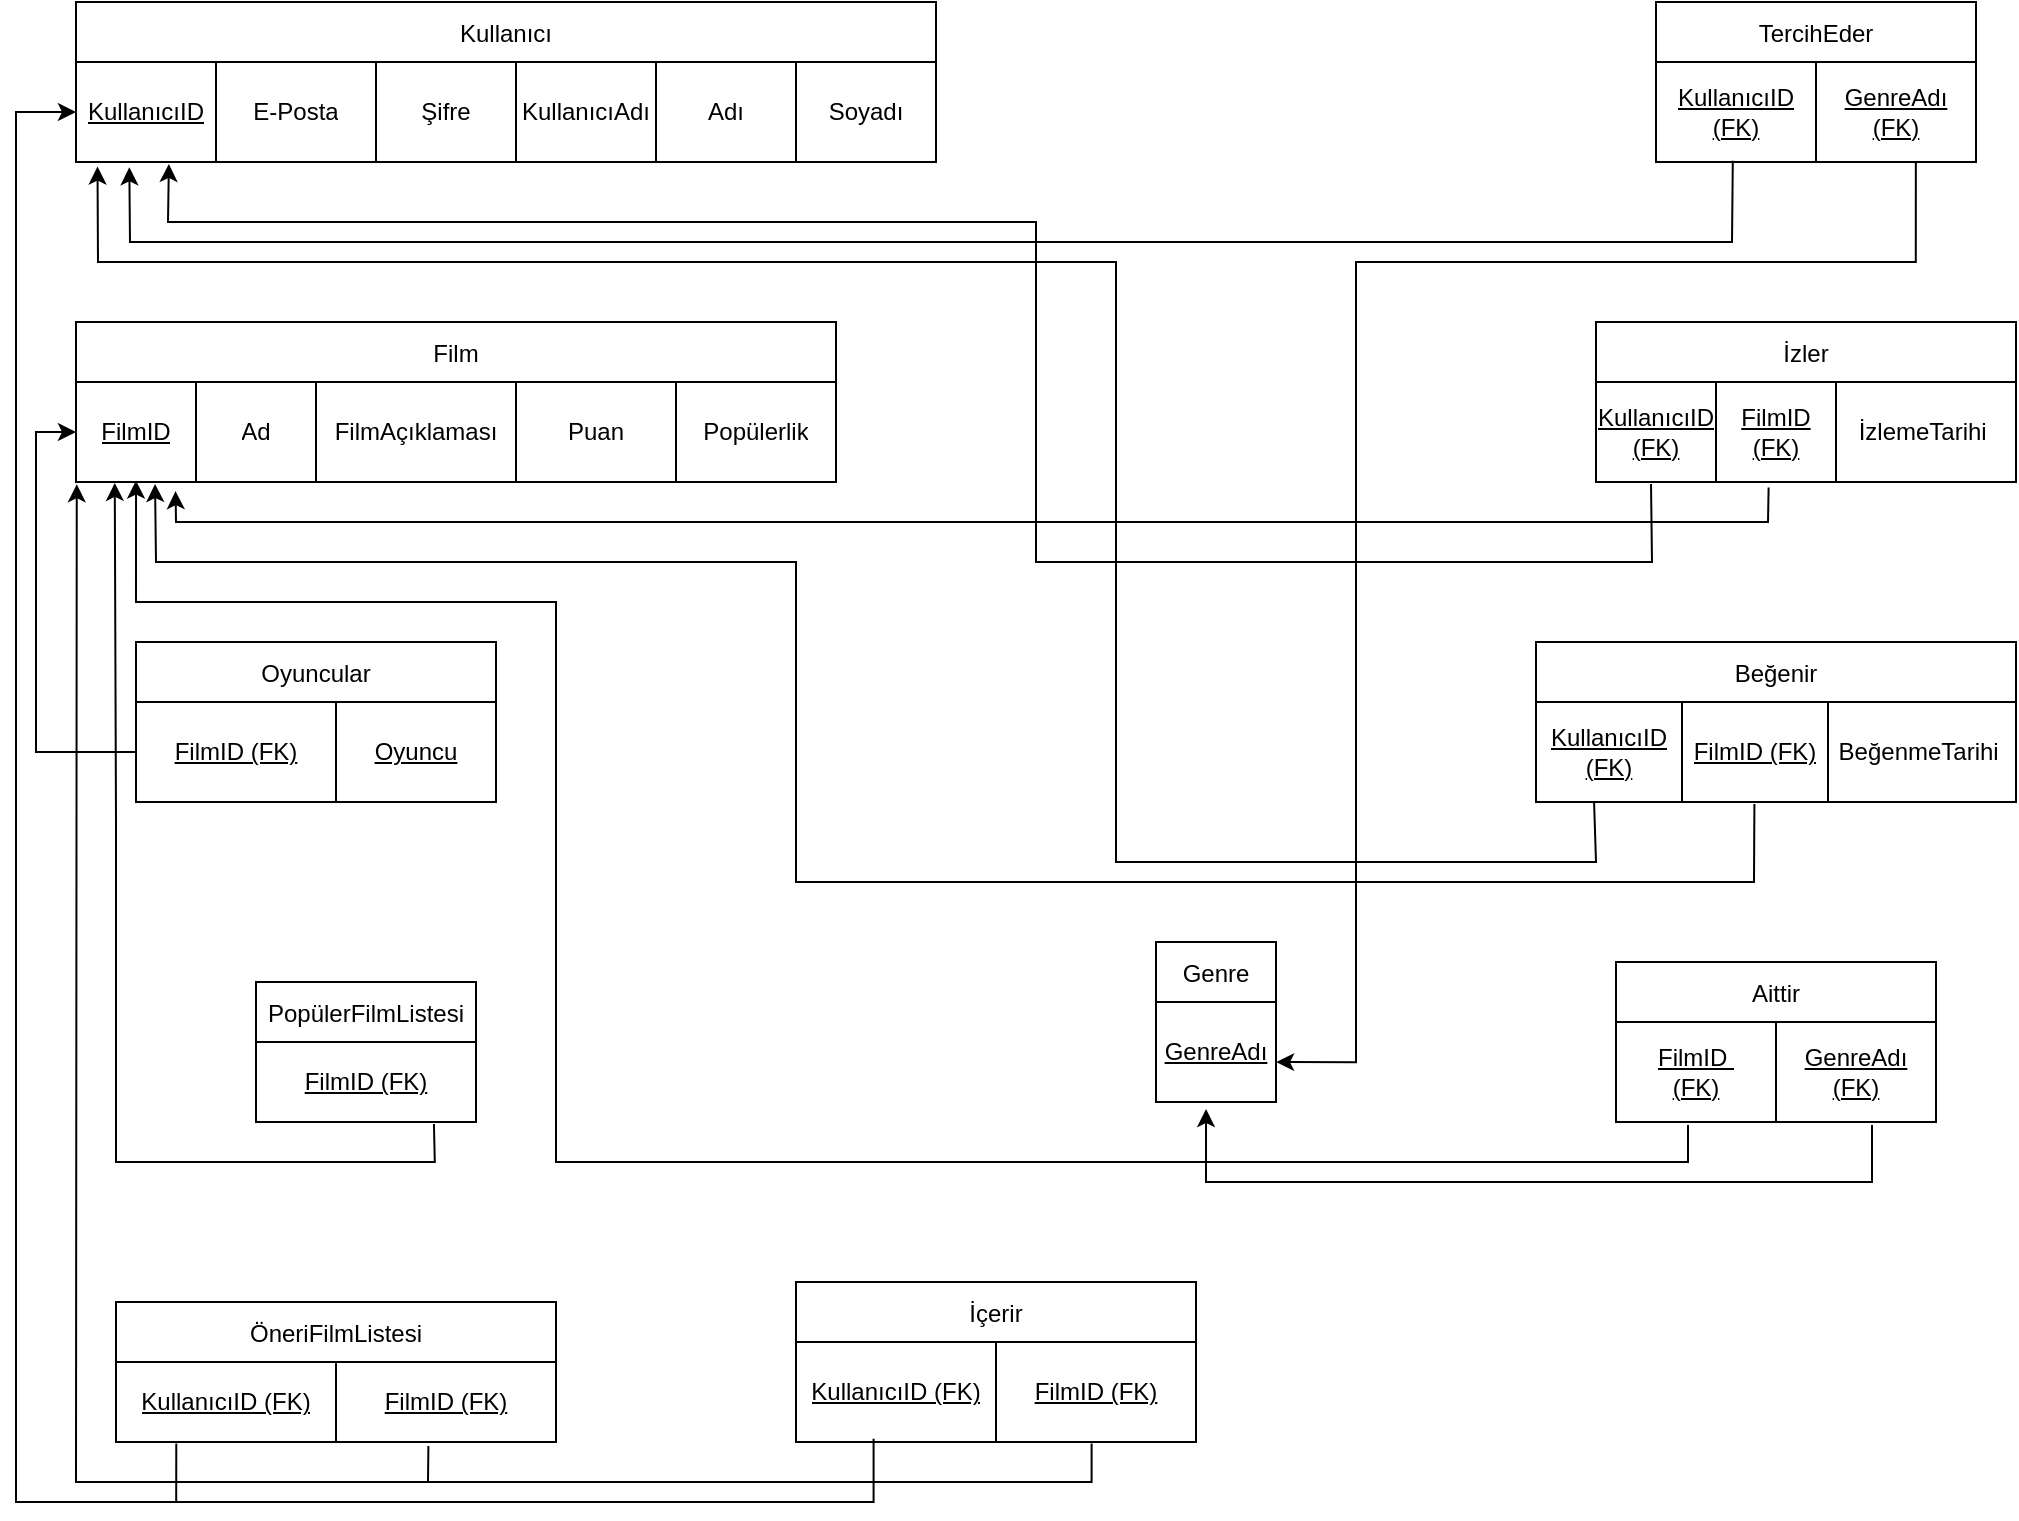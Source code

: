 <mxfile version="24.6.4" type="device">
  <diagram name="Sayfa -1" id="z6ZB0iyA-3QIc9mKRvGv">
    <mxGraphModel dx="1500" dy="806" grid="1" gridSize="10" guides="0" tooltips="1" connect="1" arrows="0" fold="1" page="1" pageScale="1" pageWidth="827" pageHeight="1169" math="0" shadow="0">
      <root>
        <mxCell id="0" />
        <mxCell id="1" parent="0" />
        <mxCell id="UILlpLeWlF1B1nE7Op1k-28" value="Kullanıcı" style="shape=table;startSize=30;container=1;collapsible=0;childLayout=tableLayout;" parent="1" vertex="1">
          <mxGeometry x="40" y="80" width="430" height="80" as="geometry" />
        </mxCell>
        <mxCell id="UILlpLeWlF1B1nE7Op1k-29" value="" style="shape=tableRow;horizontal=0;startSize=0;swimlaneHead=0;swimlaneBody=0;strokeColor=inherit;top=0;left=0;bottom=0;right=0;collapsible=0;dropTarget=0;fillColor=none;points=[[0,0.5],[1,0.5]];portConstraint=eastwest;" parent="UILlpLeWlF1B1nE7Op1k-28" vertex="1">
          <mxGeometry y="30" width="430" height="50" as="geometry" />
        </mxCell>
        <mxCell id="UILlpLeWlF1B1nE7Op1k-30" value="&lt;u&gt;KullanıcıID&lt;/u&gt;" style="shape=partialRectangle;html=1;whiteSpace=wrap;connectable=0;strokeColor=inherit;overflow=hidden;fillColor=none;top=0;left=0;bottom=0;right=0;pointerEvents=1;" parent="UILlpLeWlF1B1nE7Op1k-29" vertex="1">
          <mxGeometry width="70" height="50" as="geometry">
            <mxRectangle width="70" height="50" as="alternateBounds" />
          </mxGeometry>
        </mxCell>
        <mxCell id="UILlpLeWlF1B1nE7Op1k-31" value="E-Posta" style="shape=partialRectangle;html=1;whiteSpace=wrap;connectable=0;strokeColor=inherit;overflow=hidden;fillColor=none;top=0;left=0;bottom=0;right=0;pointerEvents=1;" parent="UILlpLeWlF1B1nE7Op1k-29" vertex="1">
          <mxGeometry x="70" width="80" height="50" as="geometry">
            <mxRectangle width="80" height="50" as="alternateBounds" />
          </mxGeometry>
        </mxCell>
        <mxCell id="UILlpLeWlF1B1nE7Op1k-32" value="Şifre" style="shape=partialRectangle;html=1;whiteSpace=wrap;connectable=0;strokeColor=inherit;overflow=hidden;fillColor=none;top=0;left=0;bottom=0;right=0;pointerEvents=1;" parent="UILlpLeWlF1B1nE7Op1k-29" vertex="1">
          <mxGeometry x="150" width="70" height="50" as="geometry">
            <mxRectangle width="70" height="50" as="alternateBounds" />
          </mxGeometry>
        </mxCell>
        <mxCell id="UILlpLeWlF1B1nE7Op1k-236" value="KullanıcıAdı" style="shape=partialRectangle;html=1;whiteSpace=wrap;connectable=0;strokeColor=inherit;overflow=hidden;fillColor=none;top=0;left=0;bottom=0;right=0;pointerEvents=1;" parent="UILlpLeWlF1B1nE7Op1k-29" vertex="1">
          <mxGeometry x="220" width="70" height="50" as="geometry">
            <mxRectangle width="70" height="50" as="alternateBounds" />
          </mxGeometry>
        </mxCell>
        <mxCell id="UILlpLeWlF1B1nE7Op1k-237" value="Adı" style="shape=partialRectangle;html=1;whiteSpace=wrap;connectable=0;strokeColor=inherit;overflow=hidden;fillColor=none;top=0;left=0;bottom=0;right=0;pointerEvents=1;" parent="UILlpLeWlF1B1nE7Op1k-29" vertex="1">
          <mxGeometry x="290" width="70" height="50" as="geometry">
            <mxRectangle width="70" height="50" as="alternateBounds" />
          </mxGeometry>
        </mxCell>
        <mxCell id="UILlpLeWlF1B1nE7Op1k-238" value="Soyadı" style="shape=partialRectangle;html=1;whiteSpace=wrap;connectable=0;strokeColor=inherit;overflow=hidden;fillColor=none;top=0;left=0;bottom=0;right=0;pointerEvents=1;" parent="UILlpLeWlF1B1nE7Op1k-29" vertex="1">
          <mxGeometry x="360" width="70" height="50" as="geometry">
            <mxRectangle width="70" height="50" as="alternateBounds" />
          </mxGeometry>
        </mxCell>
        <mxCell id="UILlpLeWlF1B1nE7Op1k-41" value="Film" style="shape=table;startSize=30;container=1;collapsible=0;childLayout=tableLayout;points=[[0,0,0,0,0],[0,0.25,0,0,0],[0,0.5,0,0,0],[0,0.75,0,0,0],[0,1,0,0,0],[0.13,1,0,0,0],[0.25,0,0,0,0],[0.25,1,0,0,0],[0.5,0,0,0,0],[0.5,1,0,0,0],[0.75,0,0,0,0],[0.75,1,0,0,0],[1,0,0,0,0],[1,0.25,0,0,0],[1,0.5,0,0,0],[1,0.75,0,0,0],[1,1,0,0,0]];" parent="1" vertex="1">
          <mxGeometry x="40" y="240" width="380" height="80" as="geometry" />
        </mxCell>
        <mxCell id="UILlpLeWlF1B1nE7Op1k-42" value="" style="shape=tableRow;horizontal=0;startSize=0;swimlaneHead=0;swimlaneBody=0;strokeColor=inherit;top=0;left=0;bottom=0;right=0;collapsible=0;dropTarget=0;fillColor=none;points=[[0,0.5],[1,0.5]];portConstraint=eastwest;" parent="UILlpLeWlF1B1nE7Op1k-41" vertex="1">
          <mxGeometry y="30" width="380" height="50" as="geometry" />
        </mxCell>
        <mxCell id="UILlpLeWlF1B1nE7Op1k-43" value="&lt;u&gt;FilmID&lt;/u&gt;" style="shape=partialRectangle;html=1;whiteSpace=wrap;connectable=0;strokeColor=inherit;overflow=hidden;fillColor=none;top=0;left=0;bottom=0;right=0;pointerEvents=1;" parent="UILlpLeWlF1B1nE7Op1k-42" vertex="1">
          <mxGeometry width="60" height="50" as="geometry">
            <mxRectangle width="60" height="50" as="alternateBounds" />
          </mxGeometry>
        </mxCell>
        <mxCell id="UILlpLeWlF1B1nE7Op1k-44" value="Ad" style="shape=partialRectangle;html=1;whiteSpace=wrap;connectable=0;strokeColor=inherit;overflow=hidden;fillColor=none;top=0;left=0;bottom=0;right=0;pointerEvents=1;" parent="UILlpLeWlF1B1nE7Op1k-42" vertex="1">
          <mxGeometry x="60" width="60" height="50" as="geometry">
            <mxRectangle width="60" height="50" as="alternateBounds" />
          </mxGeometry>
        </mxCell>
        <mxCell id="UILlpLeWlF1B1nE7Op1k-45" value="FilmAçıklaması" style="shape=partialRectangle;html=1;whiteSpace=wrap;connectable=0;strokeColor=inherit;overflow=hidden;fillColor=none;top=0;left=0;bottom=0;right=0;pointerEvents=1;" parent="UILlpLeWlF1B1nE7Op1k-42" vertex="1">
          <mxGeometry x="120" width="100" height="50" as="geometry">
            <mxRectangle width="100" height="50" as="alternateBounds" />
          </mxGeometry>
        </mxCell>
        <mxCell id="UILlpLeWlF1B1nE7Op1k-46" value="Puan" style="shape=partialRectangle;html=1;whiteSpace=wrap;connectable=0;strokeColor=inherit;overflow=hidden;fillColor=none;top=0;left=0;bottom=0;right=0;pointerEvents=1;" parent="UILlpLeWlF1B1nE7Op1k-42" vertex="1">
          <mxGeometry x="220" width="80" height="50" as="geometry">
            <mxRectangle width="80" height="50" as="alternateBounds" />
          </mxGeometry>
        </mxCell>
        <mxCell id="UILlpLeWlF1B1nE7Op1k-47" value="Popülerlik" style="shape=partialRectangle;html=1;whiteSpace=wrap;connectable=0;strokeColor=inherit;overflow=hidden;fillColor=none;top=0;left=0;bottom=0;right=0;pointerEvents=1;" parent="UILlpLeWlF1B1nE7Op1k-42" vertex="1">
          <mxGeometry x="300" width="80" height="50" as="geometry">
            <mxRectangle width="80" height="50" as="alternateBounds" />
          </mxGeometry>
        </mxCell>
        <mxCell id="UILlpLeWlF1B1nE7Op1k-49" value="Oyuncular" style="shape=table;startSize=30;container=1;collapsible=0;childLayout=tableLayout;" parent="1" vertex="1">
          <mxGeometry x="70" y="400" width="180" height="80" as="geometry" />
        </mxCell>
        <mxCell id="UILlpLeWlF1B1nE7Op1k-50" value="" style="shape=tableRow;horizontal=0;startSize=0;swimlaneHead=0;swimlaneBody=0;strokeColor=inherit;top=0;left=0;bottom=0;right=0;collapsible=0;dropTarget=0;fillColor=none;points=[[0,0.5],[1,0.5]];portConstraint=eastwest;" parent="UILlpLeWlF1B1nE7Op1k-49" vertex="1">
          <mxGeometry y="30" width="180" height="50" as="geometry" />
        </mxCell>
        <mxCell id="UILlpLeWlF1B1nE7Op1k-51" value="&lt;u&gt;FilmID (FK)&lt;/u&gt;" style="shape=partialRectangle;html=1;whiteSpace=wrap;connectable=0;strokeColor=inherit;overflow=hidden;fillColor=none;top=0;left=0;bottom=0;right=0;pointerEvents=1;" parent="UILlpLeWlF1B1nE7Op1k-50" vertex="1">
          <mxGeometry width="100" height="50" as="geometry">
            <mxRectangle width="100" height="50" as="alternateBounds" />
          </mxGeometry>
        </mxCell>
        <mxCell id="UILlpLeWlF1B1nE7Op1k-52" value="&lt;u&gt;Oyuncu&lt;/u&gt;" style="shape=partialRectangle;html=1;whiteSpace=wrap;connectable=0;strokeColor=inherit;overflow=hidden;fillColor=none;top=0;left=0;bottom=0;right=0;pointerEvents=1;" parent="UILlpLeWlF1B1nE7Op1k-50" vertex="1">
          <mxGeometry x="100" width="80" height="50" as="geometry">
            <mxRectangle width="80" height="50" as="alternateBounds" />
          </mxGeometry>
        </mxCell>
        <mxCell id="UILlpLeWlF1B1nE7Op1k-53" value="Genre" style="shape=table;startSize=30;container=1;collapsible=0;childLayout=tableLayout;" parent="1" vertex="1">
          <mxGeometry x="580" y="550" width="60" height="80" as="geometry" />
        </mxCell>
        <mxCell id="UILlpLeWlF1B1nE7Op1k-54" value="" style="shape=tableRow;horizontal=0;startSize=0;swimlaneHead=0;swimlaneBody=0;strokeColor=inherit;top=0;left=0;bottom=0;right=0;collapsible=0;dropTarget=0;fillColor=none;points=[[0,0.5],[1,0.5]];portConstraint=eastwest;" parent="UILlpLeWlF1B1nE7Op1k-53" vertex="1">
          <mxGeometry y="30" width="60" height="50" as="geometry" />
        </mxCell>
        <mxCell id="UILlpLeWlF1B1nE7Op1k-55" value="&lt;u&gt;GenreAdı&lt;/u&gt;" style="shape=partialRectangle;html=1;whiteSpace=wrap;connectable=0;strokeColor=inherit;overflow=hidden;fillColor=none;top=0;left=0;bottom=0;right=0;pointerEvents=1;" parent="UILlpLeWlF1B1nE7Op1k-54" vertex="1">
          <mxGeometry width="60" height="50" as="geometry">
            <mxRectangle width="60" height="50" as="alternateBounds" />
          </mxGeometry>
        </mxCell>
        <mxCell id="UILlpLeWlF1B1nE7Op1k-197" value="TercihEder" style="shape=table;startSize=30;container=1;collapsible=0;childLayout=tableLayout;" parent="1" vertex="1">
          <mxGeometry x="830" y="80" width="160" height="80" as="geometry" />
        </mxCell>
        <mxCell id="UILlpLeWlF1B1nE7Op1k-198" value="" style="shape=tableRow;horizontal=0;startSize=0;swimlaneHead=0;swimlaneBody=0;strokeColor=inherit;top=0;left=0;bottom=0;right=0;collapsible=0;dropTarget=0;fillColor=none;points=[[0,0.5],[1,0.5]];portConstraint=eastwest;" parent="UILlpLeWlF1B1nE7Op1k-197" vertex="1">
          <mxGeometry y="30" width="160" height="50" as="geometry" />
        </mxCell>
        <mxCell id="UILlpLeWlF1B1nE7Op1k-199" value="KullanıcıID (FK)" style="shape=partialRectangle;html=1;whiteSpace=wrap;connectable=0;strokeColor=inherit;overflow=hidden;fillColor=none;top=0;left=0;bottom=0;right=0;pointerEvents=1;fontStyle=4;" parent="UILlpLeWlF1B1nE7Op1k-198" vertex="1">
          <mxGeometry width="80" height="50" as="geometry">
            <mxRectangle width="80" height="50" as="alternateBounds" />
          </mxGeometry>
        </mxCell>
        <mxCell id="UILlpLeWlF1B1nE7Op1k-200" value="&lt;u&gt;GenreAdı (FK)&lt;/u&gt;" style="shape=partialRectangle;html=1;whiteSpace=wrap;connectable=0;strokeColor=inherit;overflow=hidden;fillColor=none;top=0;left=0;bottom=0;right=0;pointerEvents=1;" parent="UILlpLeWlF1B1nE7Op1k-198" vertex="1">
          <mxGeometry x="80" width="80" height="50" as="geometry">
            <mxRectangle width="80" height="50" as="alternateBounds" />
          </mxGeometry>
        </mxCell>
        <mxCell id="UILlpLeWlF1B1nE7Op1k-205" value="Aittir" style="shape=table;startSize=30;container=1;collapsible=0;childLayout=tableLayout;" parent="1" vertex="1">
          <mxGeometry x="810" y="560" width="160" height="80" as="geometry" />
        </mxCell>
        <mxCell id="UILlpLeWlF1B1nE7Op1k-206" value="" style="shape=tableRow;horizontal=0;startSize=0;swimlaneHead=0;swimlaneBody=0;strokeColor=inherit;top=0;left=0;bottom=0;right=0;collapsible=0;dropTarget=0;fillColor=none;points=[[0,0.5],[1,0.5]];portConstraint=eastwest;" parent="UILlpLeWlF1B1nE7Op1k-205" vertex="1">
          <mxGeometry y="30" width="160" height="50" as="geometry" />
        </mxCell>
        <mxCell id="UILlpLeWlF1B1nE7Op1k-207" value="&lt;u&gt;FilmID&amp;nbsp;&lt;/u&gt;&lt;div&gt;&lt;u&gt;(FK)&lt;/u&gt;&lt;/div&gt;" style="shape=partialRectangle;html=1;whiteSpace=wrap;connectable=0;strokeColor=inherit;overflow=hidden;fillColor=none;top=0;left=0;bottom=0;right=0;pointerEvents=1;" parent="UILlpLeWlF1B1nE7Op1k-206" vertex="1">
          <mxGeometry width="80" height="50" as="geometry">
            <mxRectangle width="80" height="50" as="alternateBounds" />
          </mxGeometry>
        </mxCell>
        <mxCell id="UILlpLeWlF1B1nE7Op1k-208" value="&lt;u&gt;GenreAdı (FK)&lt;/u&gt;" style="shape=partialRectangle;html=1;whiteSpace=wrap;connectable=0;strokeColor=inherit;overflow=hidden;fillColor=none;top=0;left=0;bottom=0;right=0;pointerEvents=1;" parent="UILlpLeWlF1B1nE7Op1k-206" vertex="1">
          <mxGeometry x="80" width="80" height="50" as="geometry">
            <mxRectangle width="80" height="50" as="alternateBounds" />
          </mxGeometry>
        </mxCell>
        <mxCell id="UILlpLeWlF1B1nE7Op1k-212" value="" style="endArrow=none;html=1;rounded=0;exitX=0.062;exitY=1.053;exitDx=0;exitDy=0;entryX=0.24;entryY=0.988;entryDx=0;entryDy=0;exitPerimeter=0;entryPerimeter=0;startArrow=classic;startFill=1;endFill=0;" parent="1" source="UILlpLeWlF1B1nE7Op1k-29" target="UILlpLeWlF1B1nE7Op1k-198" edge="1">
          <mxGeometry width="50" height="50" relative="1" as="geometry">
            <mxPoint x="240" y="350" as="sourcePoint" />
            <mxPoint x="430" y="210" as="targetPoint" />
            <Array as="points">
              <mxPoint x="67" y="200" />
              <mxPoint x="440" y="200" />
              <mxPoint x="868" y="200" />
            </Array>
          </mxGeometry>
        </mxCell>
        <mxCell id="UILlpLeWlF1B1nE7Op1k-223" value="İzler" style="shape=table;startSize=30;container=1;collapsible=0;childLayout=tableLayout;" parent="1" vertex="1">
          <mxGeometry x="800" y="240" width="210" height="80" as="geometry" />
        </mxCell>
        <mxCell id="UILlpLeWlF1B1nE7Op1k-224" value="" style="shape=tableRow;horizontal=0;startSize=0;swimlaneHead=0;swimlaneBody=0;strokeColor=inherit;top=0;left=0;bottom=0;right=0;collapsible=0;dropTarget=0;fillColor=none;points=[[0,0.5],[1,0.5]];portConstraint=eastwest;" parent="UILlpLeWlF1B1nE7Op1k-223" vertex="1">
          <mxGeometry y="30" width="210" height="50" as="geometry" />
        </mxCell>
        <mxCell id="UILlpLeWlF1B1nE7Op1k-225" value="&lt;u&gt;KullanıcıID (FK)&lt;/u&gt;" style="shape=partialRectangle;html=1;whiteSpace=wrap;connectable=0;strokeColor=inherit;overflow=hidden;fillColor=none;top=0;left=0;bottom=0;right=0;pointerEvents=1;" parent="UILlpLeWlF1B1nE7Op1k-224" vertex="1">
          <mxGeometry width="60" height="50" as="geometry">
            <mxRectangle width="60" height="50" as="alternateBounds" />
          </mxGeometry>
        </mxCell>
        <mxCell id="UILlpLeWlF1B1nE7Op1k-226" value="&lt;u&gt;FilmID (FK)&lt;/u&gt;" style="shape=partialRectangle;html=1;whiteSpace=wrap;connectable=0;strokeColor=inherit;overflow=hidden;fillColor=none;top=0;left=0;bottom=0;right=0;pointerEvents=1;" parent="UILlpLeWlF1B1nE7Op1k-224" vertex="1">
          <mxGeometry x="60" width="60" height="50" as="geometry">
            <mxRectangle width="60" height="50" as="alternateBounds" />
          </mxGeometry>
        </mxCell>
        <mxCell id="UILlpLeWlF1B1nE7Op1k-227" value="İzlemeTarihi&amp;nbsp;" style="shape=partialRectangle;html=1;whiteSpace=wrap;connectable=0;strokeColor=inherit;overflow=hidden;fillColor=none;top=0;left=0;bottom=0;right=0;pointerEvents=1;" parent="UILlpLeWlF1B1nE7Op1k-224" vertex="1">
          <mxGeometry x="120" width="90" height="50" as="geometry">
            <mxRectangle width="90" height="50" as="alternateBounds" />
          </mxGeometry>
        </mxCell>
        <mxCell id="UILlpLeWlF1B1nE7Op1k-228" value="Beğenir" style="shape=table;startSize=30;container=1;collapsible=0;childLayout=tableLayout;" parent="1" vertex="1">
          <mxGeometry x="770" y="400" width="240" height="80" as="geometry" />
        </mxCell>
        <mxCell id="UILlpLeWlF1B1nE7Op1k-229" value="" style="shape=tableRow;horizontal=0;startSize=0;swimlaneHead=0;swimlaneBody=0;strokeColor=inherit;top=0;left=0;bottom=0;right=0;collapsible=0;dropTarget=0;fillColor=none;points=[[0,0.5],[1,0.5]];portConstraint=eastwest;" parent="UILlpLeWlF1B1nE7Op1k-228" vertex="1">
          <mxGeometry y="30" width="240" height="50" as="geometry" />
        </mxCell>
        <mxCell id="UILlpLeWlF1B1nE7Op1k-230" value="&lt;u&gt;KullanıcıID (FK)&lt;/u&gt;" style="shape=partialRectangle;html=1;whiteSpace=wrap;connectable=0;strokeColor=inherit;overflow=hidden;fillColor=none;top=0;left=0;bottom=0;right=0;pointerEvents=1;" parent="UILlpLeWlF1B1nE7Op1k-229" vertex="1">
          <mxGeometry width="73" height="50" as="geometry">
            <mxRectangle width="73" height="50" as="alternateBounds" />
          </mxGeometry>
        </mxCell>
        <mxCell id="UILlpLeWlF1B1nE7Op1k-231" value="&lt;u&gt;FilmID (FK)&lt;/u&gt;" style="shape=partialRectangle;html=1;whiteSpace=wrap;connectable=0;strokeColor=inherit;overflow=hidden;fillColor=none;top=0;left=0;bottom=0;right=0;pointerEvents=1;" parent="UILlpLeWlF1B1nE7Op1k-229" vertex="1">
          <mxGeometry x="73" width="73" height="50" as="geometry">
            <mxRectangle width="73" height="50" as="alternateBounds" />
          </mxGeometry>
        </mxCell>
        <mxCell id="UILlpLeWlF1B1nE7Op1k-232" value="BeğenmeTarihi&amp;nbsp;" style="shape=partialRectangle;html=1;whiteSpace=wrap;connectable=0;strokeColor=inherit;overflow=hidden;fillColor=none;top=0;left=0;bottom=0;right=0;pointerEvents=1;" parent="UILlpLeWlF1B1nE7Op1k-229" vertex="1">
          <mxGeometry x="146" width="94" height="50" as="geometry">
            <mxRectangle width="94" height="50" as="alternateBounds" />
          </mxGeometry>
        </mxCell>
        <mxCell id="UILlpLeWlF1B1nE7Op1k-239" style="edgeStyle=orthogonalEdgeStyle;rounded=0;orthogonalLoop=1;jettySize=auto;html=1;entryX=0.812;entryY=1.01;entryDx=0;entryDy=0;entryPerimeter=0;startArrow=classic;startFill=1;endArrow=none;endFill=0;exitX=1.001;exitY=0.601;exitDx=0;exitDy=0;exitPerimeter=0;" parent="1" source="UILlpLeWlF1B1nE7Op1k-54" target="UILlpLeWlF1B1nE7Op1k-198" edge="1">
          <mxGeometry relative="1" as="geometry">
            <mxPoint x="980" y="210" as="targetPoint" />
            <Array as="points">
              <mxPoint x="680" y="610" />
              <mxPoint x="680" y="210" />
              <mxPoint x="960" y="210" />
            </Array>
            <mxPoint x="650" y="610" as="sourcePoint" />
          </mxGeometry>
        </mxCell>
        <mxCell id="UILlpLeWlF1B1nE7Op1k-240" value="" style="endArrow=none;html=1;rounded=0;exitX=0.108;exitY=1.02;exitDx=0;exitDy=0;exitPerimeter=0;entryX=0.131;entryY=1.02;entryDx=0;entryDy=0;entryPerimeter=0;strokeColor=default;startArrow=classic;startFill=1;endFill=0;" parent="1" source="UILlpLeWlF1B1nE7Op1k-29" target="UILlpLeWlF1B1nE7Op1k-224" edge="1">
          <mxGeometry width="50" height="50" relative="1" as="geometry">
            <mxPoint x="480" y="360" as="sourcePoint" />
            <mxPoint x="530" y="310" as="targetPoint" />
            <Array as="points">
              <mxPoint x="86" y="190" />
              <mxPoint x="520" y="190" />
              <mxPoint x="520" y="360" />
              <mxPoint x="828" y="360" />
            </Array>
          </mxGeometry>
        </mxCell>
        <mxCell id="UILlpLeWlF1B1nE7Op1k-241" value="" style="endArrow=none;html=1;rounded=0;exitX=0.025;exitY=1.045;exitDx=0;exitDy=0;exitPerimeter=0;entryX=0.121;entryY=1.002;entryDx=0;entryDy=0;entryPerimeter=0;startArrow=classic;startFill=1;endFill=0;" parent="1" source="UILlpLeWlF1B1nE7Op1k-29" target="UILlpLeWlF1B1nE7Op1k-229" edge="1">
          <mxGeometry width="50" height="50" relative="1" as="geometry">
            <mxPoint x="340" y="310" as="sourcePoint" />
            <mxPoint x="610" y="420" as="targetPoint" />
            <Array as="points">
              <mxPoint x="51" y="210" />
              <mxPoint x="560" y="210" />
              <mxPoint x="560" y="510" />
              <mxPoint x="800" y="510" />
            </Array>
          </mxGeometry>
        </mxCell>
        <mxCell id="UILlpLeWlF1B1nE7Op1k-242" value="" style="endArrow=none;html=1;rounded=0;exitX=0.131;exitY=1.091;exitDx=0;exitDy=0;exitPerimeter=0;entryX=0.411;entryY=1.056;entryDx=0;entryDy=0;entryPerimeter=0;startArrow=classic;startFill=1;endFill=0;" parent="1" source="UILlpLeWlF1B1nE7Op1k-42" target="UILlpLeWlF1B1nE7Op1k-224" edge="1">
          <mxGeometry width="50" height="50" relative="1" as="geometry">
            <mxPoint x="430" y="380" as="sourcePoint" />
            <mxPoint x="480" y="330" as="targetPoint" />
            <Array as="points">
              <mxPoint x="90" y="340" />
              <mxPoint x="886" y="340" />
            </Array>
          </mxGeometry>
        </mxCell>
        <mxCell id="UILlpLeWlF1B1nE7Op1k-244" value="" style="endArrow=none;html=1;rounded=0;exitX=0.104;exitY=1.02;exitDx=0;exitDy=0;exitPerimeter=0;entryX=0.455;entryY=1.02;entryDx=0;entryDy=0;entryPerimeter=0;startArrow=classic;startFill=1;endFill=0;" parent="1" source="UILlpLeWlF1B1nE7Op1k-42" target="UILlpLeWlF1B1nE7Op1k-229" edge="1">
          <mxGeometry width="50" height="50" relative="1" as="geometry">
            <mxPoint x="80" y="330" as="sourcePoint" />
            <mxPoint x="490" y="430" as="targetPoint" />
            <Array as="points">
              <mxPoint x="80" y="360" />
              <mxPoint x="400" y="360" />
              <mxPoint x="400" y="520" />
              <mxPoint x="879" y="520" />
            </Array>
          </mxGeometry>
        </mxCell>
        <mxCell id="UILlpLeWlF1B1nE7Op1k-245" value="" style="endArrow=none;html=1;rounded=0;entryX=0.225;entryY=1.03;entryDx=0;entryDy=0;entryPerimeter=0;exitX=0.079;exitY=0.986;exitDx=0;exitDy=0;exitPerimeter=0;startArrow=classic;startFill=1;endFill=0;" parent="1" source="UILlpLeWlF1B1nE7Op1k-42" target="UILlpLeWlF1B1nE7Op1k-206" edge="1">
          <mxGeometry width="50" height="50" relative="1" as="geometry">
            <mxPoint x="60" y="320" as="sourcePoint" />
            <mxPoint x="470" y="430" as="targetPoint" />
            <Array as="points">
              <mxPoint x="70" y="380" />
              <mxPoint x="280" y="380" />
              <mxPoint x="280" y="660" />
              <mxPoint x="846" y="660" />
            </Array>
          </mxGeometry>
        </mxCell>
        <mxCell id="UILlpLeWlF1B1nE7Op1k-248" value="" style="endArrow=none;html=1;rounded=0;exitX=0.417;exitY=1.07;exitDx=0;exitDy=0;exitPerimeter=0;entryX=0.8;entryY=1.03;entryDx=0;entryDy=0;entryPerimeter=0;startArrow=classic;startFill=1;endFill=0;" parent="1" source="UILlpLeWlF1B1nE7Op1k-54" target="UILlpLeWlF1B1nE7Op1k-206" edge="1">
          <mxGeometry width="50" height="50" relative="1" as="geometry">
            <mxPoint x="480" y="610" as="sourcePoint" />
            <mxPoint x="530" y="560" as="targetPoint" />
            <Array as="points">
              <mxPoint x="605" y="670" />
              <mxPoint x="938" y="670" />
            </Array>
          </mxGeometry>
        </mxCell>
        <mxCell id="UILlpLeWlF1B1nE7Op1k-249" style="edgeStyle=orthogonalEdgeStyle;rounded=0;orthogonalLoop=1;jettySize=auto;html=1;exitX=0;exitY=0.5;exitDx=0;exitDy=0;entryX=0;entryY=0.5;entryDx=0;entryDy=0;startArrow=classic;startFill=1;endArrow=none;endFill=0;" parent="1" source="UILlpLeWlF1B1nE7Op1k-42" target="UILlpLeWlF1B1nE7Op1k-50" edge="1">
          <mxGeometry relative="1" as="geometry" />
        </mxCell>
        <mxCell id="UILlpLeWlF1B1nE7Op1k-250" value="PopülerFilmListesi" style="shape=table;startSize=30;container=1;collapsible=0;childLayout=tableLayout;" parent="1" vertex="1">
          <mxGeometry x="130" y="570" width="110" height="70" as="geometry" />
        </mxCell>
        <mxCell id="UILlpLeWlF1B1nE7Op1k-251" value="" style="shape=tableRow;horizontal=0;startSize=0;swimlaneHead=0;swimlaneBody=0;strokeColor=inherit;top=0;left=0;bottom=0;right=0;collapsible=0;dropTarget=0;fillColor=none;points=[[0,0.5],[1,0.5]];portConstraint=eastwest;" parent="UILlpLeWlF1B1nE7Op1k-250" vertex="1">
          <mxGeometry y="30" width="110" height="40" as="geometry" />
        </mxCell>
        <mxCell id="UILlpLeWlF1B1nE7Op1k-252" value="&lt;u&gt;FilmID (FK)&lt;/u&gt;" style="shape=partialRectangle;html=1;whiteSpace=wrap;connectable=0;strokeColor=inherit;overflow=hidden;fillColor=none;top=0;left=0;bottom=0;right=0;pointerEvents=1;" parent="UILlpLeWlF1B1nE7Op1k-251" vertex="1">
          <mxGeometry width="110" height="40" as="geometry">
            <mxRectangle width="110" height="40" as="alternateBounds" />
          </mxGeometry>
        </mxCell>
        <mxCell id="UILlpLeWlF1B1nE7Op1k-253" value="ÖneriFilmListesi" style="shape=table;startSize=30;container=1;collapsible=0;childLayout=tableLayout;" parent="1" vertex="1">
          <mxGeometry x="60" y="730" width="220" height="70" as="geometry" />
        </mxCell>
        <mxCell id="UILlpLeWlF1B1nE7Op1k-254" value="" style="shape=tableRow;horizontal=0;startSize=0;swimlaneHead=0;swimlaneBody=0;strokeColor=inherit;top=0;left=0;bottom=0;right=0;collapsible=0;dropTarget=0;fillColor=none;points=[[0,0.5],[1,0.5]];portConstraint=eastwest;" parent="UILlpLeWlF1B1nE7Op1k-253" vertex="1">
          <mxGeometry y="30" width="220" height="40" as="geometry" />
        </mxCell>
        <mxCell id="UILlpLeWlF1B1nE7Op1k-255" value="&lt;u&gt;KullanıcıID (FK)&lt;/u&gt;" style="shape=partialRectangle;html=1;whiteSpace=wrap;connectable=0;strokeColor=inherit;overflow=hidden;fillColor=none;top=0;left=0;bottom=0;right=0;pointerEvents=1;" parent="UILlpLeWlF1B1nE7Op1k-254" vertex="1">
          <mxGeometry width="110" height="40" as="geometry">
            <mxRectangle width="110" height="40" as="alternateBounds" />
          </mxGeometry>
        </mxCell>
        <mxCell id="UILlpLeWlF1B1nE7Op1k-256" value="&lt;u&gt;FilmID (FK)&lt;/u&gt;" style="shape=partialRectangle;html=1;whiteSpace=wrap;connectable=0;strokeColor=inherit;overflow=hidden;fillColor=none;top=0;left=0;bottom=0;right=0;pointerEvents=1;" parent="UILlpLeWlF1B1nE7Op1k-254" vertex="1">
          <mxGeometry x="110" width="110" height="40" as="geometry">
            <mxRectangle width="110" height="40" as="alternateBounds" />
          </mxGeometry>
        </mxCell>
        <mxCell id="UILlpLeWlF1B1nE7Op1k-262" value="" style="endArrow=none;html=1;rounded=0;entryX=0.787;entryY=1.024;entryDx=0;entryDy=0;entryPerimeter=0;exitX=0.051;exitY=1.009;exitDx=0;exitDy=0;exitPerimeter=0;startArrow=classic;startFill=1;endFill=0;" parent="1" source="UILlpLeWlF1B1nE7Op1k-42" edge="1">
          <mxGeometry width="50" height="50" relative="1" as="geometry">
            <mxPoint x="60" y="330" as="sourcePoint" />
            <mxPoint x="218.97" y="640.96" as="targetPoint" />
            <Array as="points">
              <mxPoint x="60" y="490" />
              <mxPoint x="60" y="660" />
              <mxPoint x="219.4" y="660" />
            </Array>
          </mxGeometry>
        </mxCell>
        <mxCell id="UILlpLeWlF1B1nE7Op1k-263" style="edgeStyle=orthogonalEdgeStyle;rounded=0;orthogonalLoop=1;jettySize=auto;html=1;exitX=0;exitY=0.5;exitDx=0;exitDy=0;entryX=0.137;entryY=1.018;entryDx=0;entryDy=0;entryPerimeter=0;startArrow=classic;startFill=1;endArrow=none;endFill=0;" parent="1" source="UILlpLeWlF1B1nE7Op1k-29" target="UILlpLeWlF1B1nE7Op1k-254" edge="1">
          <mxGeometry relative="1" as="geometry">
            <mxPoint x="10" y="650" as="targetPoint" />
            <Array as="points">
              <mxPoint x="10" y="135" />
              <mxPoint x="10" y="830" />
              <mxPoint x="90" y="830" />
            </Array>
          </mxGeometry>
        </mxCell>
        <mxCell id="UILlpLeWlF1B1nE7Op1k-264" value="" style="endArrow=none;html=1;rounded=0;exitX=0.001;exitY=1.022;exitDx=0;exitDy=0;exitPerimeter=0;entryX=0.71;entryY=1.05;entryDx=0;entryDy=0;entryPerimeter=0;endFill=0;startArrow=classic;startFill=1;" parent="1" source="UILlpLeWlF1B1nE7Op1k-42" target="UILlpLeWlF1B1nE7Op1k-254" edge="1">
          <mxGeometry width="50" height="50" relative="1" as="geometry">
            <mxPoint x="80" y="530" as="sourcePoint" />
            <mxPoint x="50" y="850" as="targetPoint" />
            <Array as="points">
              <mxPoint x="40" y="820" />
              <mxPoint x="216" y="820" />
            </Array>
          </mxGeometry>
        </mxCell>
        <mxCell id="UILlpLeWlF1B1nE7Op1k-265" value="İçerir" style="shape=table;startSize=30;container=1;collapsible=0;childLayout=tableLayout;" parent="1" vertex="1">
          <mxGeometry x="400" y="720" width="200" height="80" as="geometry" />
        </mxCell>
        <mxCell id="UILlpLeWlF1B1nE7Op1k-266" value="" style="shape=tableRow;horizontal=0;startSize=0;swimlaneHead=0;swimlaneBody=0;strokeColor=inherit;top=0;left=0;bottom=0;right=0;collapsible=0;dropTarget=0;fillColor=none;points=[[0,0.5],[1,0.5]];portConstraint=eastwest;" parent="UILlpLeWlF1B1nE7Op1k-265" vertex="1">
          <mxGeometry y="30" width="200" height="50" as="geometry" />
        </mxCell>
        <mxCell id="UILlpLeWlF1B1nE7Op1k-267" value="&lt;u&gt;KullanıcıID (FK)&lt;/u&gt;" style="shape=partialRectangle;html=1;whiteSpace=wrap;connectable=0;strokeColor=inherit;overflow=hidden;fillColor=none;top=0;left=0;bottom=0;right=0;pointerEvents=1;" parent="UILlpLeWlF1B1nE7Op1k-266" vertex="1">
          <mxGeometry width="100" height="50" as="geometry">
            <mxRectangle width="100" height="50" as="alternateBounds" />
          </mxGeometry>
        </mxCell>
        <mxCell id="UILlpLeWlF1B1nE7Op1k-268" value="&lt;u&gt;FilmID (FK)&lt;/u&gt;" style="shape=partialRectangle;html=1;whiteSpace=wrap;connectable=0;strokeColor=inherit;overflow=hidden;fillColor=none;top=0;left=0;bottom=0;right=0;pointerEvents=1;" parent="UILlpLeWlF1B1nE7Op1k-266" vertex="1">
          <mxGeometry x="100" width="100" height="50" as="geometry">
            <mxRectangle width="100" height="50" as="alternateBounds" />
          </mxGeometry>
        </mxCell>
        <mxCell id="UILlpLeWlF1B1nE7Op1k-270" value="" style="edgeStyle=segmentEdgeStyle;endArrow=none;html=1;curved=0;rounded=0;endSize=8;startSize=8;entryX=0.194;entryY=0.968;entryDx=0;entryDy=0;entryPerimeter=0;endFill=0;" parent="1" target="UILlpLeWlF1B1nE7Op1k-266" edge="1">
          <mxGeometry width="50" height="50" relative="1" as="geometry">
            <mxPoint x="90" y="830" as="sourcePoint" />
            <mxPoint x="570" y="600" as="targetPoint" />
          </mxGeometry>
        </mxCell>
        <mxCell id="UILlpLeWlF1B1nE7Op1k-271" value="" style="edgeStyle=segmentEdgeStyle;endArrow=none;html=1;curved=0;rounded=0;endSize=8;startSize=8;entryX=0.739;entryY=1.016;entryDx=0;entryDy=0;entryPerimeter=0;endFill=0;" parent="1" target="UILlpLeWlF1B1nE7Op1k-266" edge="1">
          <mxGeometry width="50" height="50" relative="1" as="geometry">
            <mxPoint x="210" y="820" as="sourcePoint" />
            <mxPoint x="520" y="670" as="targetPoint" />
          </mxGeometry>
        </mxCell>
      </root>
    </mxGraphModel>
  </diagram>
</mxfile>
